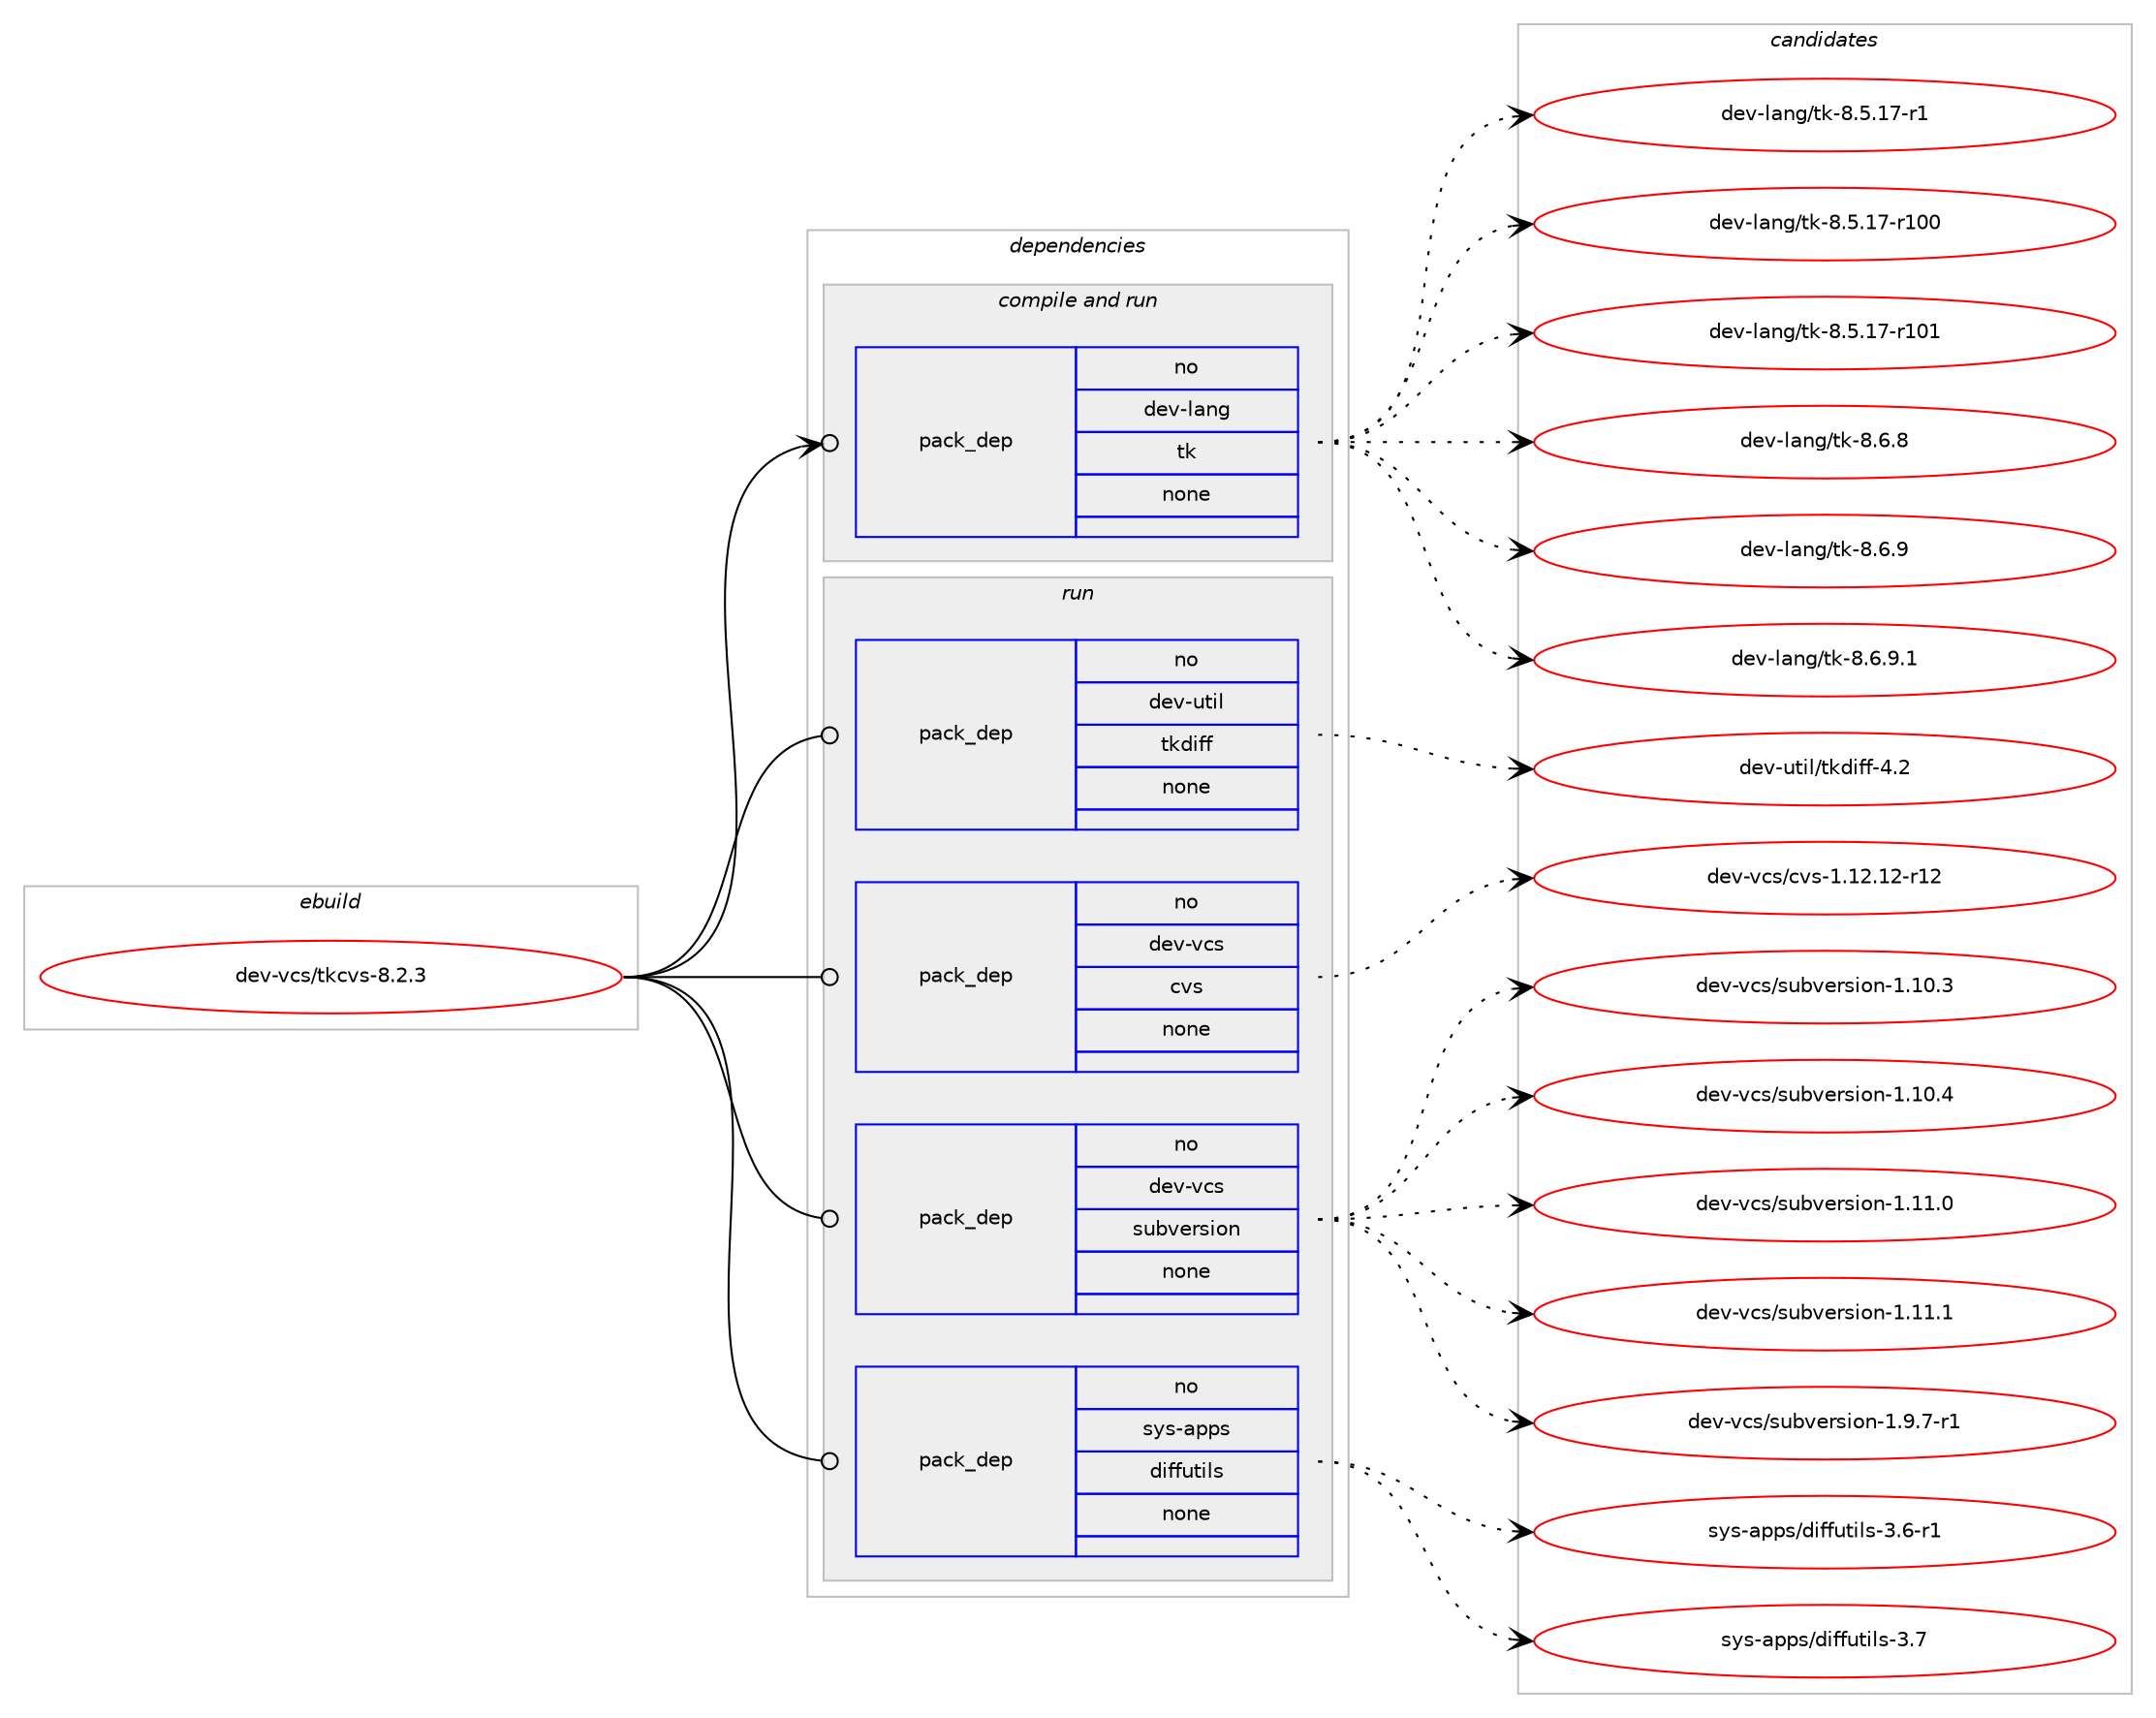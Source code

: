 digraph prolog {

# *************
# Graph options
# *************

newrank=true;
concentrate=true;
compound=true;
graph [rankdir=LR,fontname=Helvetica,fontsize=10,ranksep=1.5];#, ranksep=2.5, nodesep=0.2];
edge  [arrowhead=vee];
node  [fontname=Helvetica,fontsize=10];

# **********
# The ebuild
# **********

subgraph cluster_leftcol {
color=gray;
rank=same;
label=<<i>ebuild</i>>;
id [label="dev-vcs/tkcvs-8.2.3", color=red, width=4, href="../dev-vcs/tkcvs-8.2.3.svg"];
}

# ****************
# The dependencies
# ****************

subgraph cluster_midcol {
color=gray;
label=<<i>dependencies</i>>;
subgraph cluster_compile {
fillcolor="#eeeeee";
style=filled;
label=<<i>compile</i>>;
}
subgraph cluster_compileandrun {
fillcolor="#eeeeee";
style=filled;
label=<<i>compile and run</i>>;
subgraph pack1103175 {
dependency1552879 [label=<<TABLE BORDER="0" CELLBORDER="1" CELLSPACING="0" CELLPADDING="4" WIDTH="220"><TR><TD ROWSPAN="6" CELLPADDING="30">pack_dep</TD></TR><TR><TD WIDTH="110">no</TD></TR><TR><TD>dev-lang</TD></TR><TR><TD>tk</TD></TR><TR><TD>none</TD></TR><TR><TD></TD></TR></TABLE>>, shape=none, color=blue];
}
id:e -> dependency1552879:w [weight=20,style="solid",arrowhead="odotvee"];
}
subgraph cluster_run {
fillcolor="#eeeeee";
style=filled;
label=<<i>run</i>>;
subgraph pack1103176 {
dependency1552880 [label=<<TABLE BORDER="0" CELLBORDER="1" CELLSPACING="0" CELLPADDING="4" WIDTH="220"><TR><TD ROWSPAN="6" CELLPADDING="30">pack_dep</TD></TR><TR><TD WIDTH="110">no</TD></TR><TR><TD>dev-util</TD></TR><TR><TD>tkdiff</TD></TR><TR><TD>none</TD></TR><TR><TD></TD></TR></TABLE>>, shape=none, color=blue];
}
id:e -> dependency1552880:w [weight=20,style="solid",arrowhead="odot"];
subgraph pack1103177 {
dependency1552881 [label=<<TABLE BORDER="0" CELLBORDER="1" CELLSPACING="0" CELLPADDING="4" WIDTH="220"><TR><TD ROWSPAN="6" CELLPADDING="30">pack_dep</TD></TR><TR><TD WIDTH="110">no</TD></TR><TR><TD>dev-vcs</TD></TR><TR><TD>cvs</TD></TR><TR><TD>none</TD></TR><TR><TD></TD></TR></TABLE>>, shape=none, color=blue];
}
id:e -> dependency1552881:w [weight=20,style="solid",arrowhead="odot"];
subgraph pack1103178 {
dependency1552882 [label=<<TABLE BORDER="0" CELLBORDER="1" CELLSPACING="0" CELLPADDING="4" WIDTH="220"><TR><TD ROWSPAN="6" CELLPADDING="30">pack_dep</TD></TR><TR><TD WIDTH="110">no</TD></TR><TR><TD>dev-vcs</TD></TR><TR><TD>subversion</TD></TR><TR><TD>none</TD></TR><TR><TD></TD></TR></TABLE>>, shape=none, color=blue];
}
id:e -> dependency1552882:w [weight=20,style="solid",arrowhead="odot"];
subgraph pack1103179 {
dependency1552883 [label=<<TABLE BORDER="0" CELLBORDER="1" CELLSPACING="0" CELLPADDING="4" WIDTH="220"><TR><TD ROWSPAN="6" CELLPADDING="30">pack_dep</TD></TR><TR><TD WIDTH="110">no</TD></TR><TR><TD>sys-apps</TD></TR><TR><TD>diffutils</TD></TR><TR><TD>none</TD></TR><TR><TD></TD></TR></TABLE>>, shape=none, color=blue];
}
id:e -> dependency1552883:w [weight=20,style="solid",arrowhead="odot"];
}
}

# **************
# The candidates
# **************

subgraph cluster_choices {
rank=same;
color=gray;
label=<<i>candidates</i>>;

subgraph choice1103175 {
color=black;
nodesep=1;
choice100101118451089711010347116107455646534649554511449 [label="dev-lang/tk-8.5.17-r1", color=red, width=4,href="../dev-lang/tk-8.5.17-r1.svg"];
choice1001011184510897110103471161074556465346495545114494848 [label="dev-lang/tk-8.5.17-r100", color=red, width=4,href="../dev-lang/tk-8.5.17-r100.svg"];
choice1001011184510897110103471161074556465346495545114494849 [label="dev-lang/tk-8.5.17-r101", color=red, width=4,href="../dev-lang/tk-8.5.17-r101.svg"];
choice100101118451089711010347116107455646544656 [label="dev-lang/tk-8.6.8", color=red, width=4,href="../dev-lang/tk-8.6.8.svg"];
choice100101118451089711010347116107455646544657 [label="dev-lang/tk-8.6.9", color=red, width=4,href="../dev-lang/tk-8.6.9.svg"];
choice1001011184510897110103471161074556465446574649 [label="dev-lang/tk-8.6.9.1", color=red, width=4,href="../dev-lang/tk-8.6.9.1.svg"];
dependency1552879:e -> choice100101118451089711010347116107455646534649554511449:w [style=dotted,weight="100"];
dependency1552879:e -> choice1001011184510897110103471161074556465346495545114494848:w [style=dotted,weight="100"];
dependency1552879:e -> choice1001011184510897110103471161074556465346495545114494849:w [style=dotted,weight="100"];
dependency1552879:e -> choice100101118451089711010347116107455646544656:w [style=dotted,weight="100"];
dependency1552879:e -> choice100101118451089711010347116107455646544657:w [style=dotted,weight="100"];
dependency1552879:e -> choice1001011184510897110103471161074556465446574649:w [style=dotted,weight="100"];
}
subgraph choice1103176 {
color=black;
nodesep=1;
choice100101118451171161051084711610710010510210245524650 [label="dev-util/tkdiff-4.2", color=red, width=4,href="../dev-util/tkdiff-4.2.svg"];
dependency1552880:e -> choice100101118451171161051084711610710010510210245524650:w [style=dotted,weight="100"];
}
subgraph choice1103177 {
color=black;
nodesep=1;
choice100101118451189911547991181154549464950464950451144950 [label="dev-vcs/cvs-1.12.12-r12", color=red, width=4,href="../dev-vcs/cvs-1.12.12-r12.svg"];
dependency1552881:e -> choice100101118451189911547991181154549464950464950451144950:w [style=dotted,weight="100"];
}
subgraph choice1103178 {
color=black;
nodesep=1;
choice1001011184511899115471151179811810111411510511111045494649484651 [label="dev-vcs/subversion-1.10.3", color=red, width=4,href="../dev-vcs/subversion-1.10.3.svg"];
choice1001011184511899115471151179811810111411510511111045494649484652 [label="dev-vcs/subversion-1.10.4", color=red, width=4,href="../dev-vcs/subversion-1.10.4.svg"];
choice1001011184511899115471151179811810111411510511111045494649494648 [label="dev-vcs/subversion-1.11.0", color=red, width=4,href="../dev-vcs/subversion-1.11.0.svg"];
choice1001011184511899115471151179811810111411510511111045494649494649 [label="dev-vcs/subversion-1.11.1", color=red, width=4,href="../dev-vcs/subversion-1.11.1.svg"];
choice100101118451189911547115117981181011141151051111104549465746554511449 [label="dev-vcs/subversion-1.9.7-r1", color=red, width=4,href="../dev-vcs/subversion-1.9.7-r1.svg"];
dependency1552882:e -> choice1001011184511899115471151179811810111411510511111045494649484651:w [style=dotted,weight="100"];
dependency1552882:e -> choice1001011184511899115471151179811810111411510511111045494649484652:w [style=dotted,weight="100"];
dependency1552882:e -> choice1001011184511899115471151179811810111411510511111045494649494648:w [style=dotted,weight="100"];
dependency1552882:e -> choice1001011184511899115471151179811810111411510511111045494649494649:w [style=dotted,weight="100"];
dependency1552882:e -> choice100101118451189911547115117981181011141151051111104549465746554511449:w [style=dotted,weight="100"];
}
subgraph choice1103179 {
color=black;
nodesep=1;
choice115121115459711211211547100105102102117116105108115455146544511449 [label="sys-apps/diffutils-3.6-r1", color=red, width=4,href="../sys-apps/diffutils-3.6-r1.svg"];
choice11512111545971121121154710010510210211711610510811545514655 [label="sys-apps/diffutils-3.7", color=red, width=4,href="../sys-apps/diffutils-3.7.svg"];
dependency1552883:e -> choice115121115459711211211547100105102102117116105108115455146544511449:w [style=dotted,weight="100"];
dependency1552883:e -> choice11512111545971121121154710010510210211711610510811545514655:w [style=dotted,weight="100"];
}
}

}
